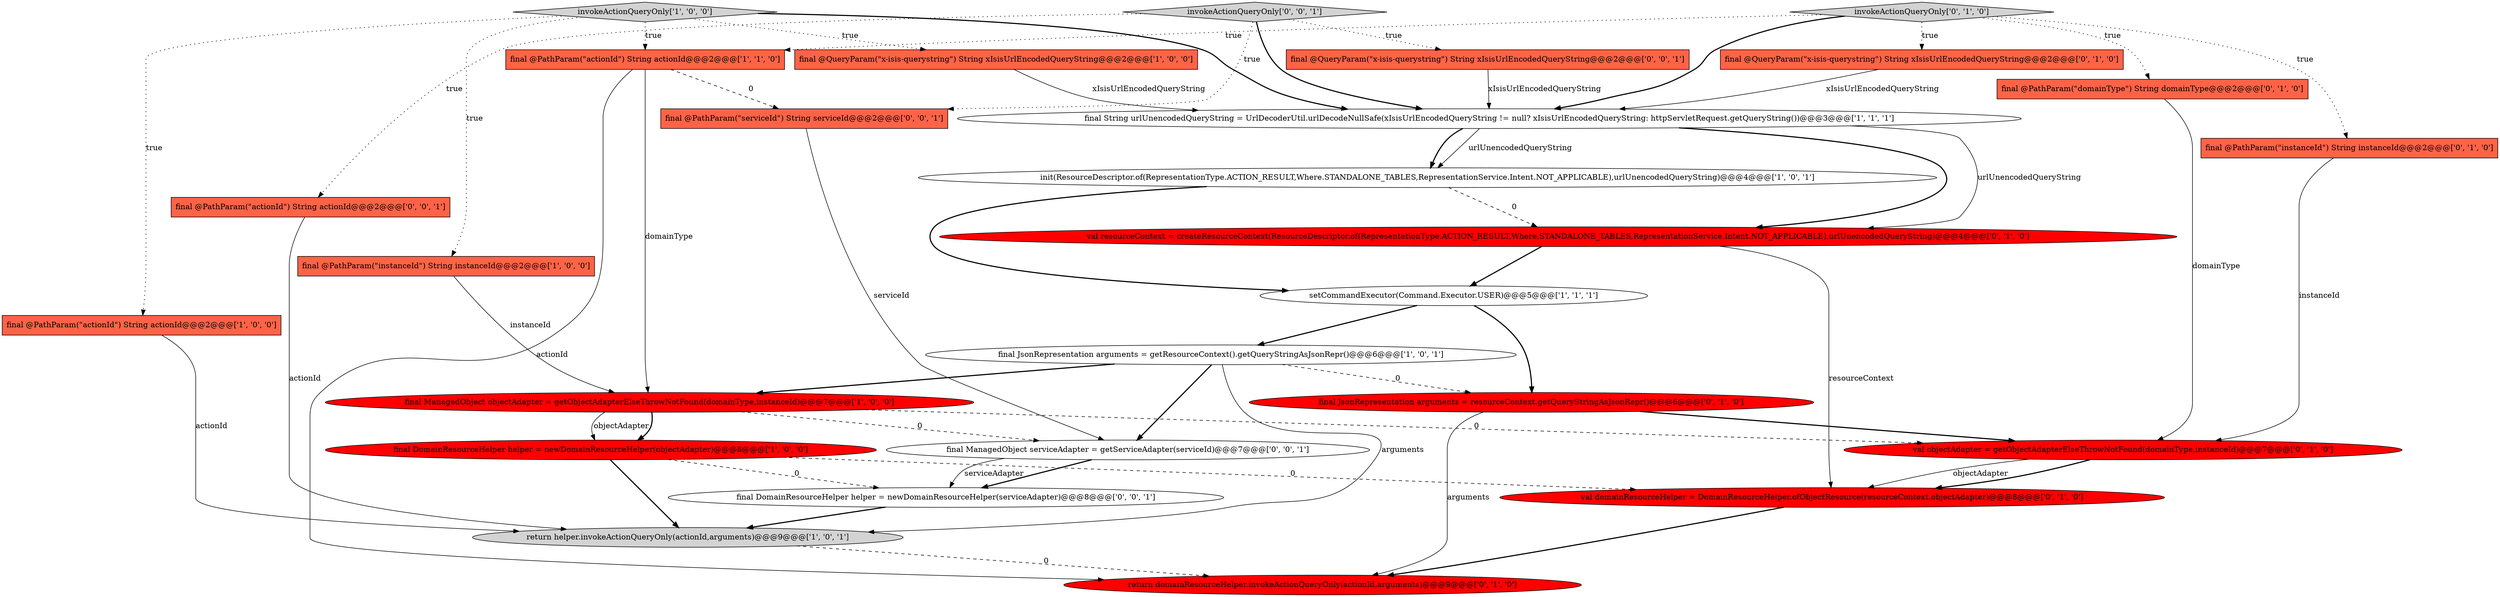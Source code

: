 digraph {
22 [style = filled, label = "final @QueryParam(\"x-isis-querystring\") String xIsisUrlEncodedQueryString@@@2@@@['0', '0', '1']", fillcolor = tomato, shape = box image = "AAA0AAABBB3BBB"];
10 [style = filled, label = "final @PathParam(\"actionId\") String actionId@@@2@@@['1', '1', '0']", fillcolor = tomato, shape = box image = "AAA0AAABBB1BBB"];
23 [style = filled, label = "final @PathParam(\"actionId\") String actionId@@@2@@@['0', '0', '1']", fillcolor = tomato, shape = box image = "AAA0AAABBB3BBB"];
5 [style = filled, label = "final DomainResourceHelper helper = newDomainResourceHelper(objectAdapter)@@@8@@@['1', '0', '0']", fillcolor = red, shape = ellipse image = "AAA1AAABBB1BBB"];
13 [style = filled, label = "val objectAdapter = getObjectAdapterElseThrowNotFound(domainType,instanceId)@@@7@@@['0', '1', '0']", fillcolor = red, shape = ellipse image = "AAA1AAABBB2BBB"];
11 [style = filled, label = "init(ResourceDescriptor.of(RepresentationType.ACTION_RESULT,Where.STANDALONE_TABLES,RepresentationService.Intent.NOT_APPLICABLE),urlUnencodedQueryString)@@@4@@@['1', '0', '1']", fillcolor = white, shape = ellipse image = "AAA0AAABBB1BBB"];
15 [style = filled, label = "final @PathParam(\"domainType\") String domainType@@@2@@@['0', '1', '0']", fillcolor = tomato, shape = box image = "AAA0AAABBB2BBB"];
1 [style = filled, label = "return helper.invokeActionQueryOnly(actionId,arguments)@@@9@@@['1', '0', '1']", fillcolor = lightgray, shape = ellipse image = "AAA0AAABBB1BBB"];
4 [style = filled, label = "final String urlUnencodedQueryString = UrlDecoderUtil.urlDecodeNullSafe(xIsisUrlEncodedQueryString != null? xIsisUrlEncodedQueryString: httpServletRequest.getQueryString())@@@3@@@['1', '1', '1']", fillcolor = white, shape = ellipse image = "AAA0AAABBB1BBB"];
20 [style = filled, label = "return domainResourceHelper.invokeActionQueryOnly(actionId,arguments)@@@9@@@['0', '1', '0']", fillcolor = red, shape = ellipse image = "AAA1AAABBB2BBB"];
0 [style = filled, label = "final ManagedObject objectAdapter = getObjectAdapterElseThrowNotFound(domainType,instanceId)@@@7@@@['1', '0', '0']", fillcolor = red, shape = ellipse image = "AAA1AAABBB1BBB"];
3 [style = filled, label = "setCommandExecutor(Command.Executor.USER)@@@5@@@['1', '1', '1']", fillcolor = white, shape = ellipse image = "AAA0AAABBB1BBB"];
6 [style = filled, label = "final @PathParam(\"actionId\") String actionId@@@2@@@['1', '0', '0']", fillcolor = tomato, shape = box image = "AAA0AAABBB1BBB"];
14 [style = filled, label = "invokeActionQueryOnly['0', '1', '0']", fillcolor = lightgray, shape = diamond image = "AAA0AAABBB2BBB"];
8 [style = filled, label = "final @PathParam(\"instanceId\") String instanceId@@@2@@@['1', '0', '0']", fillcolor = tomato, shape = box image = "AAA0AAABBB1BBB"];
17 [style = filled, label = "final @QueryParam(\"x-isis-querystring\") String xIsisUrlEncodedQueryString@@@2@@@['0', '1', '0']", fillcolor = tomato, shape = box image = "AAA0AAABBB2BBB"];
25 [style = filled, label = "final ManagedObject serviceAdapter = getServiceAdapter(serviceId)@@@7@@@['0', '0', '1']", fillcolor = white, shape = ellipse image = "AAA0AAABBB3BBB"];
7 [style = filled, label = "final @QueryParam(\"x-isis-querystring\") String xIsisUrlEncodedQueryString@@@2@@@['1', '0', '0']", fillcolor = tomato, shape = box image = "AAA0AAABBB1BBB"];
2 [style = filled, label = "invokeActionQueryOnly['1', '0', '0']", fillcolor = lightgray, shape = diamond image = "AAA0AAABBB1BBB"];
26 [style = filled, label = "final @PathParam(\"serviceId\") String serviceId@@@2@@@['0', '0', '1']", fillcolor = tomato, shape = box image = "AAA0AAABBB3BBB"];
9 [style = filled, label = "final JsonRepresentation arguments = getResourceContext().getQueryStringAsJsonRepr()@@@6@@@['1', '0', '1']", fillcolor = white, shape = ellipse image = "AAA0AAABBB1BBB"];
19 [style = filled, label = "val domainResourceHelper = DomainResourceHelper.ofObjectResource(resourceContext,objectAdapter)@@@8@@@['0', '1', '0']", fillcolor = red, shape = ellipse image = "AAA1AAABBB2BBB"];
16 [style = filled, label = "final @PathParam(\"instanceId\") String instanceId@@@2@@@['0', '1', '0']", fillcolor = tomato, shape = box image = "AAA0AAABBB2BBB"];
12 [style = filled, label = "final JsonRepresentation arguments = resourceContext.getQueryStringAsJsonRepr()@@@6@@@['0', '1', '0']", fillcolor = red, shape = ellipse image = "AAA1AAABBB2BBB"];
21 [style = filled, label = "invokeActionQueryOnly['0', '0', '1']", fillcolor = lightgray, shape = diamond image = "AAA0AAABBB3BBB"];
24 [style = filled, label = "final DomainResourceHelper helper = newDomainResourceHelper(serviceAdapter)@@@8@@@['0', '0', '1']", fillcolor = white, shape = ellipse image = "AAA0AAABBB3BBB"];
18 [style = filled, label = "val resourceContext = createResourceContext(ResourceDescriptor.of(RepresentationType.ACTION_RESULT,Where.STANDALONE_TABLES,RepresentationService.Intent.NOT_APPLICABLE),urlUnencodedQueryString)@@@4@@@['0', '1', '0']", fillcolor = red, shape = ellipse image = "AAA1AAABBB2BBB"];
2->10 [style = dotted, label="true"];
18->3 [style = bold, label=""];
7->4 [style = solid, label="xIsisUrlEncodedQueryString"];
10->20 [style = solid, label="actionId"];
9->0 [style = bold, label=""];
22->4 [style = solid, label="xIsisUrlEncodedQueryString"];
4->18 [style = solid, label="urlUnencodedQueryString"];
19->20 [style = bold, label=""];
5->24 [style = dashed, label="0"];
15->13 [style = solid, label="domainType"];
4->11 [style = solid, label="urlUnencodedQueryString"];
21->22 [style = dotted, label="true"];
4->18 [style = bold, label=""];
3->12 [style = bold, label=""];
2->4 [style = bold, label=""];
14->10 [style = dotted, label="true"];
9->1 [style = solid, label="arguments"];
0->5 [style = solid, label="objectAdapter"];
16->13 [style = solid, label="instanceId"];
8->0 [style = solid, label="instanceId"];
1->20 [style = dashed, label="0"];
3->9 [style = bold, label=""];
14->16 [style = dotted, label="true"];
26->25 [style = solid, label="serviceId"];
5->1 [style = bold, label=""];
12->20 [style = solid, label="arguments"];
12->13 [style = bold, label=""];
13->19 [style = bold, label=""];
25->24 [style = bold, label=""];
14->15 [style = dotted, label="true"];
14->17 [style = dotted, label="true"];
10->26 [style = dashed, label="0"];
0->25 [style = dashed, label="0"];
21->26 [style = dotted, label="true"];
11->3 [style = bold, label=""];
2->6 [style = dotted, label="true"];
6->1 [style = solid, label="actionId"];
25->24 [style = solid, label="serviceAdapter"];
17->4 [style = solid, label="xIsisUrlEncodedQueryString"];
2->7 [style = dotted, label="true"];
9->25 [style = bold, label=""];
21->23 [style = dotted, label="true"];
11->18 [style = dashed, label="0"];
0->13 [style = dashed, label="0"];
18->19 [style = solid, label="resourceContext"];
10->0 [style = solid, label="domainType"];
9->12 [style = dashed, label="0"];
21->4 [style = bold, label=""];
24->1 [style = bold, label=""];
4->11 [style = bold, label=""];
5->19 [style = dashed, label="0"];
13->19 [style = solid, label="objectAdapter"];
2->8 [style = dotted, label="true"];
23->1 [style = solid, label="actionId"];
0->5 [style = bold, label=""];
14->4 [style = bold, label=""];
}
